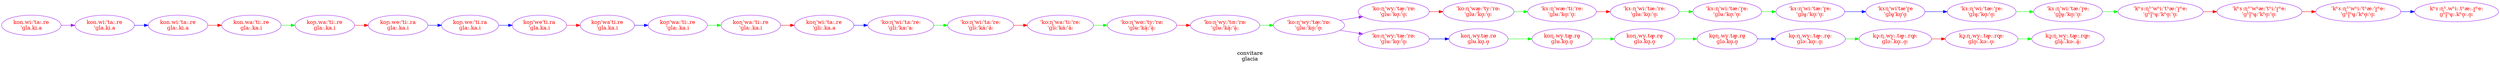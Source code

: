 digraph " We display the history of a word" {
label = "convitare
glacia" 
graph[rankdir="LR"];
node [style="filled", fillcolor = "white"];
edge [style="solid", color="purple"];
0 [label="'ko:ɳ'wy:'tæ̹:'rø:
'ɡlʉ:'kɞ̝:'ɞ̝:", fillcolor= white, color="purple",  fontcolor="red"];
1 [label="kon.wi:'ta:.re
'ɡla.ki.a", fillcolor= white, color="purple",  fontcolor="red"];
2 [label="koɳ.wy̥.tæ̹̥.rø̥
ɡlʉ.kɞ̝.ɞ̝", fillcolor= white, color="purple",  fontcolor="red"];
3 [label="'kɤ:ɳ'wi:'tæ:'re:
'ɡlʉ:'kɞ̝:'ɞ̝:", fillcolor= white, color="purple",  fontcolor="red"];
4 [label="koɳ'wa:'ti:.re
'ɡla:.ka.i", fillcolor= white, color="purple",  fontcolor="red"];
5 [label="'kʰɤ:ɳʰ'wʰæ:'tʰi:'r̟̟ʰe:
'ɡʰl̟ʰʉ̥:'kʰɞ̝:'ɞ̝:", fillcolor= white, color="purple",  fontcolor="red"];
6 [label="ko̥:ɳ.wy̥:.tæ̹̥:.rø̥:
ɡlə:.kɞ̝:.ɞ̝:", fillcolor= white, color="purple",  fontcolor="red"];
7 [label="koɲ.we:'ti:.ra
ɡla:.ka.i", fillcolor= white, color="purple",  fontcolor="red"];
8 [label="kɔ̞̥:ɳ.wy̥:.tæ̹̥:.rœ̞̥:
ɡlɞ̝:.kə:.ɞ̝:", fillcolor= white, color="purple",  fontcolor="red"];
9 [label="koɲ'wa'ti.re
'ɡla.ka.i", fillcolor= white, color="purple",  fontcolor="red"];
10 [label="koɳ.wy̥.tæ̹̥.rø̥
ɡlə.kɞ̝.ɞ̝", fillcolor= white, color="purple",  fontcolor="red"];
11 [label="koɲ'wa:'ti:.re
'ɡla:.ka.i", fillcolor= white, color="purple",  fontcolor="red"];
12 [label="'kɤ:ɳ'wæ:'ti:'re:
'ɡlʉ:'kɞ̝:'ɞ̝:", fillcolor= white, color="purple",  fontcolor="red"];
13 [label="kon.wa:'ti:.re
ɡla:.ka.i", fillcolor= white, color="purple",  fontcolor="red"];
14 [label="kon.wi:'ta:.re
'ɡla.ki.a", fillcolor= white, color="purple",  fontcolor="red"];
15 [label="'ko:ɳ'wi:'ta:'re:
'ɡlɨ:'kä:'ä:", fillcolor= white, color="purple",  fontcolor="red"];
16 [label="kɔ̞̥:ɳ.wy̥:.tæ̹̥:.rœ̞̥:
ɡlə:.kɞ̝:.ɞ̝:", fillcolor= white, color="purple",  fontcolor="red"];
17 [label="'ko:ɳ'wy:'tæ̹:'rø:
'ɡlʉ:'kɞ̝:'ɞ̝:", fillcolor= white, color="purple",  fontcolor="red"];
18 [label="kɔ̞̥:ɳ.wy̥:.tæ̹̥:.rœ̞̥:
ɡlä̞:.kə:.ä̞:", fillcolor= white, color="purple",  fontcolor="red"];
19 [label="'kɤ:ɳ'wi:'tæ:'r̟̟e:
'ɡlʉ̥:'kɞ̝:'ɞ̝:", fillcolor= white, color="purple",  fontcolor="red"];
20 [label="'ko:ɳ'wæ̹:'ty:'rø:
'ɡlʉ:'kɞ̝:'ɞ̝:", fillcolor= white, color="purple",  fontcolor="red"];
21 [label="'kɤ:ɳ'wi:'tæ:'r̟̟e:
'ɡlʉ:'kɞ̝:'ɞ̝:", fillcolor= white, color="purple",  fontcolor="red"];
22 [label="'ko:ɳ'wɶ:'ty:'rø:
'ɡlʉ:'kä̹:'ä̹:", fillcolor= white, color="purple",  fontcolor="red"];
23 [label="'ko:ɳ'wa:'ti:'re:
'ɡlɨ:'kä:'ä:", fillcolor= white, color="purple",  fontcolor="red"];
24 [label="koɲ.we:'ti.ra
ɡla:.ka.i", fillcolor= white, color="purple",  fontcolor="red"];
25 [label="'ko:ɳ'wy:'tæ̹:'rø:
'ɡlʉ:'kɞ̝:'ɞ̝:", fillcolor= white, color="purple",  fontcolor="red"];
26 [label="koɲ.wa:'ti:.re
ɡla:.ka.i", fillcolor= white, color="purple",  fontcolor="red"];
27 [label="'ko:ɳ'wi:'ta:'re:
'ɡli:'ka:'a:", fillcolor= white, color="purple",  fontcolor="red"];
28 [label="ko̥ɳ.wy̥.tæ̹̥.rø̥
ɡlə.kɞ̝.ɞ̝", fillcolor= white, color="purple",  fontcolor="red"];
29 [label="kon.wi:'ta:.re
ɡla:.ki.a", fillcolor= white, color="purple",  fontcolor="red"];
30 [label="'kɤ:ɳ'wi:'tæ:'r̟̟e:
'ɡl̟ʉ̥:'kɞ̝:'ɞ̝:", fillcolor= white, color="purple",  fontcolor="red"];
31 [label="'kɤɳ'wi'tæ'r̟̟e
'ɡlʉ̥'kɞ̝'ɞ̝", fillcolor= white, color="purple",  fontcolor="red"];
32 [label="koɲ'we'ti.ra
'ɡla.ka.i", fillcolor= white, color="purple",  fontcolor="red"];
33 [label="koɳ'wi:'ta:.re
'ɡli:.ka.a", fillcolor= white, color="purple",  fontcolor="red"];
34 [label="'kʰɤ:ɳʰ'wʰi:'tʰæ:'r̟̟ʰe:
'ɡʰl̟ʰʉ̥:'kʰɞ̝:'ɞ̝:", fillcolor= white, color="purple",  fontcolor="red"];
35 [label="kʰɤ:ɳʰ.wʰi:.tʰæ:.r̟̟ʰe:
ɡʰl̟ʰʉ̥:.kʰɞ̝:.ɞ̝:", fillcolor= white, color="purple",  fontcolor="red"];
36 [label="koɳ.wy.tæ̹.rø
ɡlʉ.kɞ̝.ɞ̝", fillcolor= white, color="purple",  fontcolor="red"];
37 [label="'kɤ:ɳ'wi:'tæ:'r̟̟e:
'ɡlʉ̥:'kɞ̝:'ɞ̝:", fillcolor= white, color="purple",  fontcolor="red"];
38 [label="'ko:ɳ'wy:'tɶ:'rø:
'ɡlʉ:'kä̹:'ä̹:", fillcolor= white, color="purple",  fontcolor="red"];
39 [label="'kʰɤ:ɳʰ'wʰi:'tʰæ:'r̟̟ʰe:
'ɡʰl̟ʰʉ̥:'kʰɞ̝:'ɞ̝:", fillcolor= white, color="purple",  fontcolor="red"];
38 -> 0[style="solid", color="green"];
22 -> 38[style="solid", color="red"];
23 -> 22[style="solid", color="green"];
15 -> 23[style="solid", color="red"];
27 -> 15[style="solid", color="green"];
33 -> 27[style="solid", color="blue"];
4 -> 33[style="solid", color="red"];
11 -> 4[style="solid", color="green"];
9 -> 11[style="solid", color="blue"];
32 -> 9[style="solid", color="red"];
24 -> 32[style="solid", color="blue"];
7 -> 24[style="solid", color="blue"];
26 -> 7[style="solid", color="red"];
13 -> 26[style="solid", color="green"];
29 -> 13[style="solid", color="red"];
1 -> 29[style="solid", color="blue"];
14 -> 1;
8 -> 18[style="solid", color="green"];
16 -> 8[style="solid", color="red"];
6 -> 16[style="solid", color="green"];
28 -> 6[style="solid", color="blue"];
10 -> 28[style="solid", color="green"];
2 -> 10[style="solid", color="green"];
36 -> 2[style="solid", color="green"];
25 -> 36[style="solid", color="blue"];
0 -> 25;
34 -> 35[style="solid", color="blue"];
5 -> 34[style="solid", color="red"];
39 -> 5[style="solid", color="red"];
30 -> 39[style="solid", color="green"];
37 -> 30[style="solid", color="green"];
31 -> 37[style="solid", color="blue"];
19 -> 31[style="solid", color="blue"];
21 -> 19[style="solid", color="green"];
3 -> 21[style="solid", color="green"];
12 -> 3[style="solid", color="red"];
20 -> 12[style="solid", color="green"];
17 -> 20[style="solid", color="red"];
0 -> 17;
}